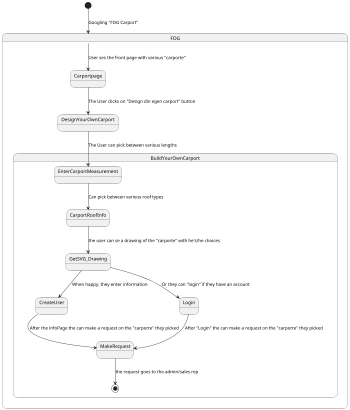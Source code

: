 @startuml
'https://plantuml.com/state-diagram

scale 350 width

[*] --> FOG : Googling "FOG Carport"

state FOG {
  FOG --> Carportpage: User ses the front page with various "carporte"
  Carportpage --> DesignYourOwnCarport : The User clicks on "Design din egen carport" button

  state BuildYourOwnCarport {
    DesignYourOwnCarport --> EnterCarportMeasurement: The User can pick between various lengths
    EnterCarportMeasurement --> CarportRoofInfo : Can pick between various roof types
    CarportRoofInfo --> GetSVG_Drawing: the user can se a drawing of the "carporte" with he's/he choices
    GetSVG_Drawing --> CreateUser: When happy, they enter information
    GetSVG_Drawing --> Login: Or they can "login"´if they have an account
    CreateUser --> MakeRequest: After the infoPage the can make a request on the "carporte" they picked
    Login --> MakeRequest: After "Login" the can make a request on the "carporte" they picked
    MakeRequest --> [*]: the request goes to the admin/sales rep







  }


  @enduml
